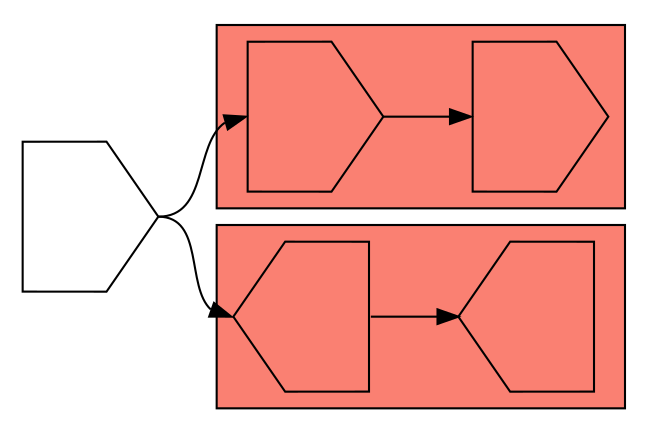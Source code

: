 digraph asm {
	rotate=90;
	edge [headport=n,tailport=s];
subgraph cluster_C6923_7693 {
	6923 [label="",height=1,width=1,shape=house];
	7693 [label="",height=1,width=1,shape=house];
	style=filled;
	fillcolor=salmon;
}
subgraph cluster_C6922_4594 {
	6922 [label="",height=1,width=1,shape=invhouse];
	4594 [label="",height=1,width=1,shape=invhouse];
	style=filled;
	fillcolor=salmon;
}
	20374 [label="",height=1,width=1,shape=invhouse];
	6923 -> 7693
	20374 -> 6922
	20374 -> 6923
	6922 -> 4594
}